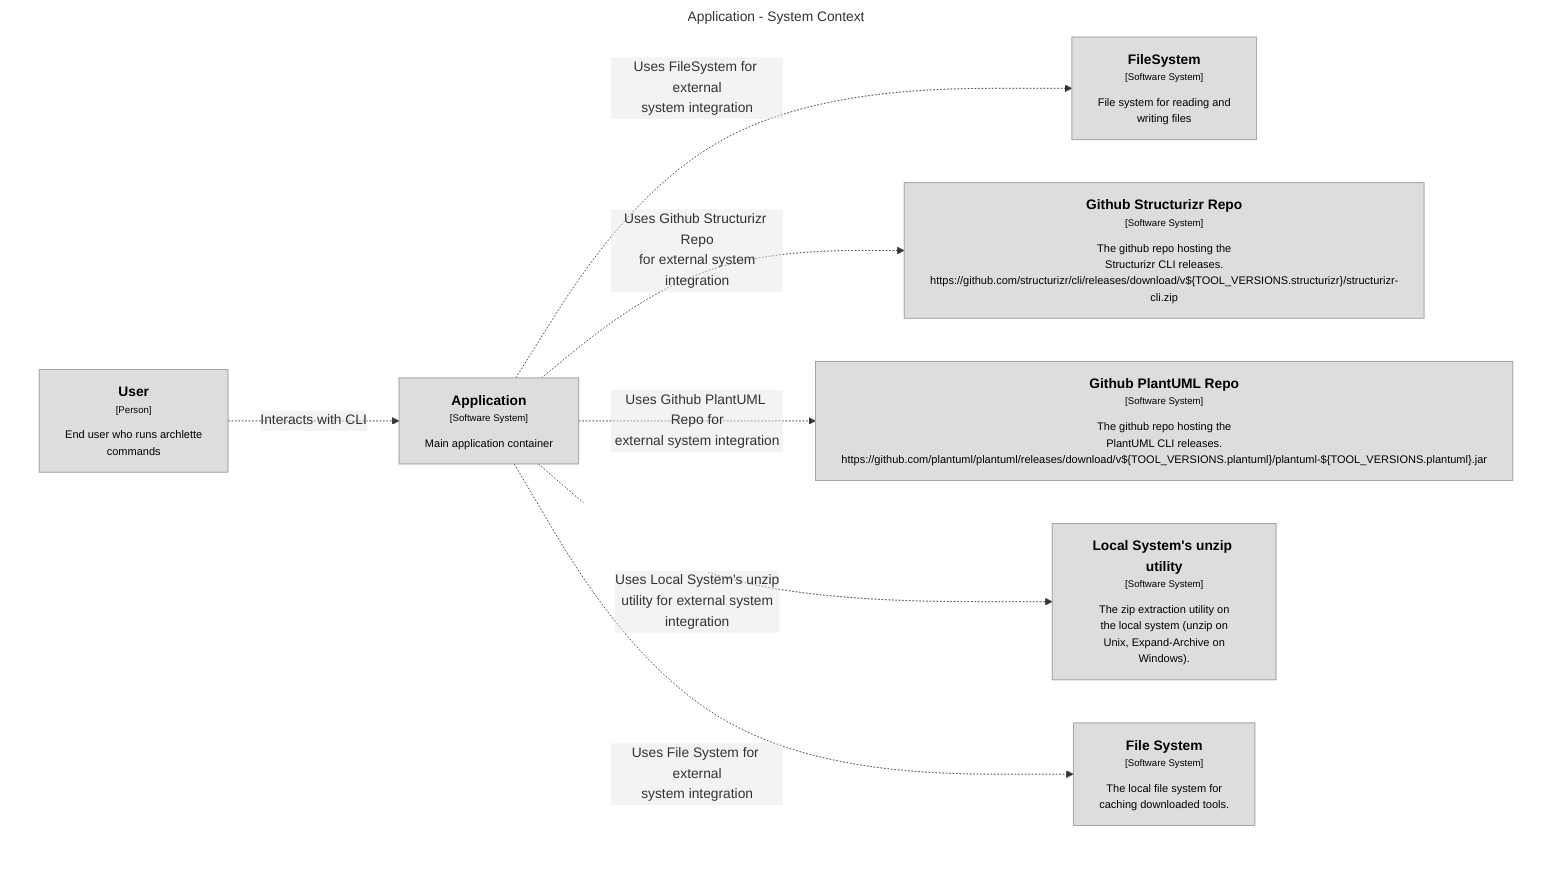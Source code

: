 graph TB
  linkStyle default fill:#ffffff

  subgraph diagram ["Application - System Context"]
    style diagram fill:#ffffff,stroke:#ffffff

    1["<div style='font-weight: bold'>User</div><div style='font-size: 70%; margin-top: 0px'>[Person]</div><div style='font-size: 80%; margin-top:10px'>End user who runs archlette<br />commands</div>"]
    style 1 fill:#dddddd,stroke:#9a9a9a,color:#000000
    2["<div style='font-weight: bold'>FileSystem</div><div style='font-size: 70%; margin-top: 0px'>[Software System]</div><div style='font-size: 80%; margin-top:10px'>File system for reading and<br />writing files</div>"]
    style 2 fill:#dddddd,stroke:#9a9a9a,color:#000000
    3["<div style='font-weight: bold'>Github Structurizr Repo</div><div style='font-size: 70%; margin-top: 0px'>[Software System]</div><div style='font-size: 80%; margin-top:10px'>The github repo hosting the<br />Structurizr CLI releases.<br />https://github.com/structurizr/cli/releases/download/v${TOOL_VERSIONS.structurizr}/structurizr-cli.zip</div>"]
    style 3 fill:#dddddd,stroke:#9a9a9a,color:#000000
    4["<div style='font-weight: bold'>Github PlantUML Repo</div><div style='font-size: 70%; margin-top: 0px'>[Software System]</div><div style='font-size: 80%; margin-top:10px'>The github repo hosting the<br />PlantUML CLI releases.<br />https://github.com/plantuml/plantuml/releases/download/v${TOOL_VERSIONS.plantuml}/plantuml-${TOOL_VERSIONS.plantuml}.jar</div>"]
    style 4 fill:#dddddd,stroke:#9a9a9a,color:#000000
    5["<div style='font-weight: bold'>Local System's unzip utility</div><div style='font-size: 70%; margin-top: 0px'>[Software System]</div><div style='font-size: 80%; margin-top:10px'>The zip extraction utility on<br />the local system (unzip on<br />Unix, Expand-Archive on<br />Windows).</div>"]
    style 5 fill:#dddddd,stroke:#9a9a9a,color:#000000
    6["<div style='font-weight: bold'>File System</div><div style='font-size: 70%; margin-top: 0px'>[Software System]</div><div style='font-size: 80%; margin-top:10px'>The local file system for<br />caching downloaded tools.</div>"]
    style 6 fill:#dddddd,stroke:#9a9a9a,color:#000000
    7["<div style='font-weight: bold'>Application</div><div style='font-size: 70%; margin-top: 0px'>[Software System]</div><div style='font-size: 80%; margin-top:10px'>Main application container</div>"]
    style 7 fill:#dddddd,stroke:#9a9a9a,color:#000000

    7-. "<div>Uses Github PlantUML Repo for<br />external system integration</div><div style='font-size: 70%'></div>" .->4
    7-. "<div>Uses Local System's unzip<br />utility for external system<br />integration</div><div style='font-size: 70%'></div>" .->5
    7-. "<div>Uses File System for external<br />system integration</div><div style='font-size: 70%'></div>" .->6
    1-. "<div>Interacts with CLI</div><div style='font-size: 70%'></div>" .->7
    7-. "<div>Uses FileSystem for external<br />system integration</div><div style='font-size: 70%'></div>" .->2
    7-. "<div>Uses Github Structurizr Repo<br />for external system<br />integration</div><div style='font-size: 70%'></div>" .->3
  end